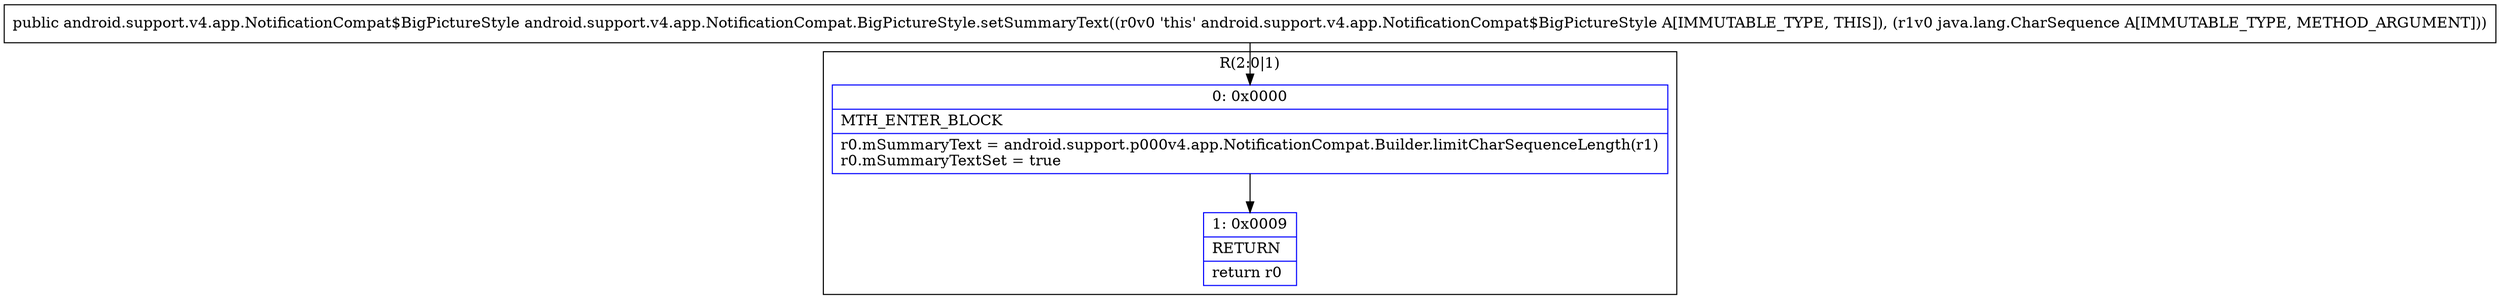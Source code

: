 digraph "CFG forandroid.support.v4.app.NotificationCompat.BigPictureStyle.setSummaryText(Ljava\/lang\/CharSequence;)Landroid\/support\/v4\/app\/NotificationCompat$BigPictureStyle;" {
subgraph cluster_Region_2118042702 {
label = "R(2:0|1)";
node [shape=record,color=blue];
Node_0 [shape=record,label="{0\:\ 0x0000|MTH_ENTER_BLOCK\l|r0.mSummaryText = android.support.p000v4.app.NotificationCompat.Builder.limitCharSequenceLength(r1)\lr0.mSummaryTextSet = true\l}"];
Node_1 [shape=record,label="{1\:\ 0x0009|RETURN\l|return r0\l}"];
}
MethodNode[shape=record,label="{public android.support.v4.app.NotificationCompat$BigPictureStyle android.support.v4.app.NotificationCompat.BigPictureStyle.setSummaryText((r0v0 'this' android.support.v4.app.NotificationCompat$BigPictureStyle A[IMMUTABLE_TYPE, THIS]), (r1v0 java.lang.CharSequence A[IMMUTABLE_TYPE, METHOD_ARGUMENT])) }"];
MethodNode -> Node_0;
Node_0 -> Node_1;
}

